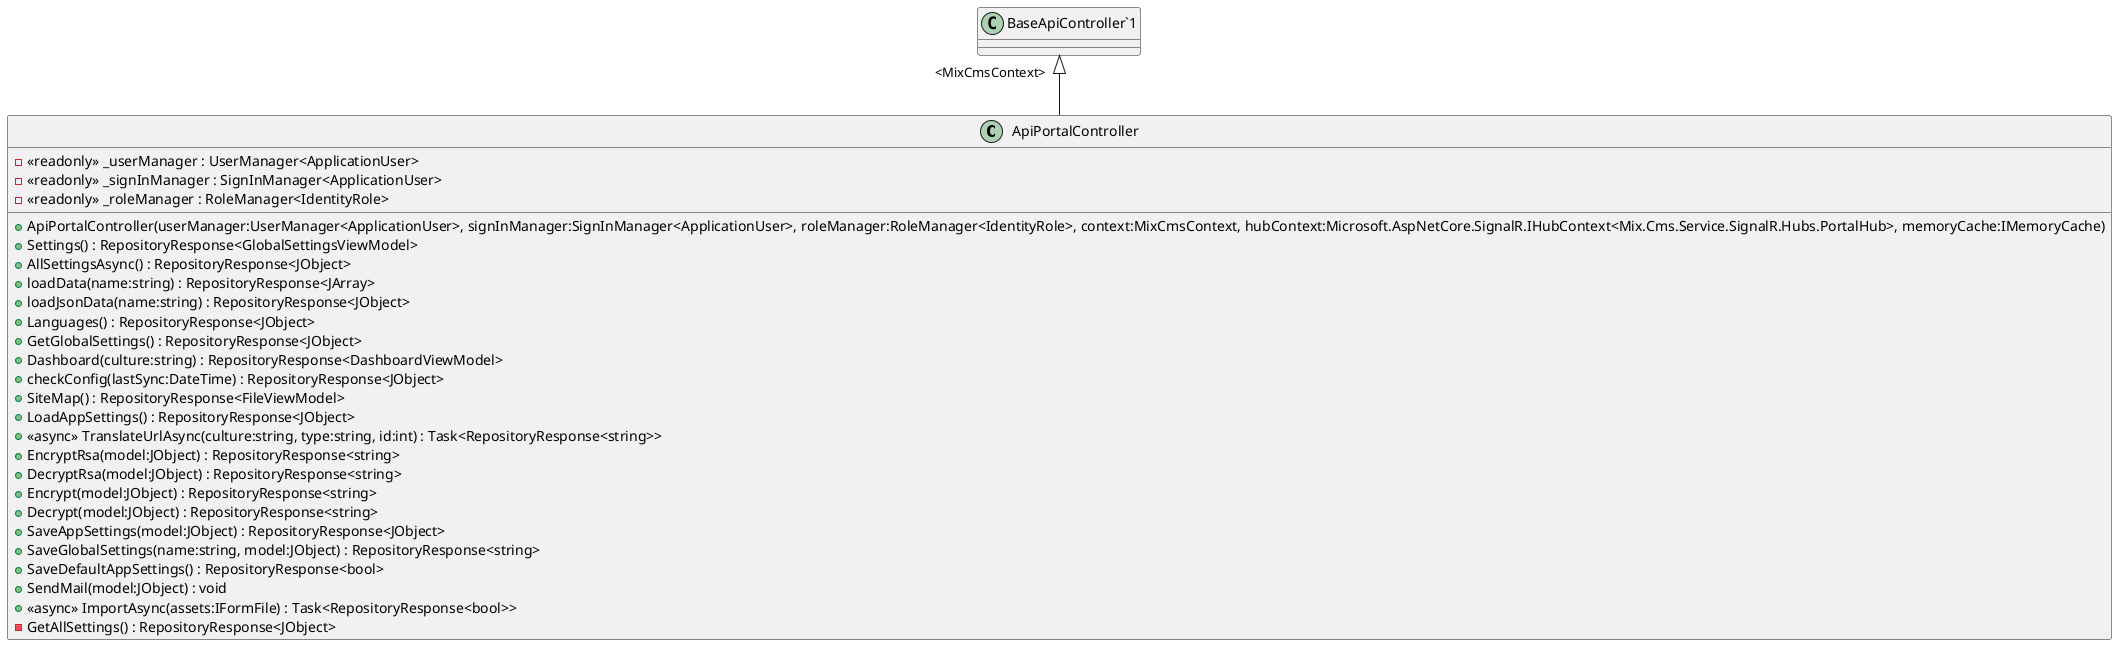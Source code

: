 @startuml
class ApiPortalController {
    - <<readonly>> _userManager : UserManager<ApplicationUser>
    - <<readonly>> _signInManager : SignInManager<ApplicationUser>
    - <<readonly>> _roleManager : RoleManager<IdentityRole>
    + ApiPortalController(userManager:UserManager<ApplicationUser>, signInManager:SignInManager<ApplicationUser>, roleManager:RoleManager<IdentityRole>, context:MixCmsContext, hubContext:Microsoft.AspNetCore.SignalR.IHubContext<Mix.Cms.Service.SignalR.Hubs.PortalHub>, memoryCache:IMemoryCache)
    + Settings() : RepositoryResponse<GlobalSettingsViewModel>
    + AllSettingsAsync() : RepositoryResponse<JObject>
    + loadData(name:string) : RepositoryResponse<JArray>
    + loadJsonData(name:string) : RepositoryResponse<JObject>
    + Languages() : RepositoryResponse<JObject>
    + GetGlobalSettings() : RepositoryResponse<JObject>
    + Dashboard(culture:string) : RepositoryResponse<DashboardViewModel>
    + checkConfig(lastSync:DateTime) : RepositoryResponse<JObject>
    + SiteMap() : RepositoryResponse<FileViewModel>
    + LoadAppSettings() : RepositoryResponse<JObject>
    + <<async>> TranslateUrlAsync(culture:string, type:string, id:int) : Task<RepositoryResponse<string>>
    + EncryptRsa(model:JObject) : RepositoryResponse<string>
    + DecryptRsa(model:JObject) : RepositoryResponse<string>
    + Encrypt(model:JObject) : RepositoryResponse<string>
    + Decrypt(model:JObject) : RepositoryResponse<string>
    + SaveAppSettings(model:JObject) : RepositoryResponse<JObject>
    + SaveGlobalSettings(name:string, model:JObject) : RepositoryResponse<string>
    + SaveDefaultAppSettings() : RepositoryResponse<bool>
    + SendMail(model:JObject) : void
    + <<async>> ImportAsync(assets:IFormFile) : Task<RepositoryResponse<bool>>
    - GetAllSettings() : RepositoryResponse<JObject>
}
"BaseApiController`1" "<MixCmsContext>" <|-- ApiPortalController
@enduml
